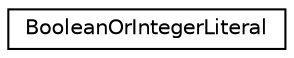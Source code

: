 digraph "Graphical Class Hierarchy"
{
 // LATEX_PDF_SIZE
  edge [fontname="Helvetica",fontsize="10",labelfontname="Helvetica",labelfontsize="10"];
  node [fontname="Helvetica",fontsize="10",shape=record];
  rankdir="LR";
  Node0 [label="BooleanOrIntegerLiteral",height=0.2,width=0.4,color="black", fillcolor="white", style="filled",URL="$structoperations__research_1_1sat_1_1_boolean_or_integer_literal.html",tooltip=" "];
}
